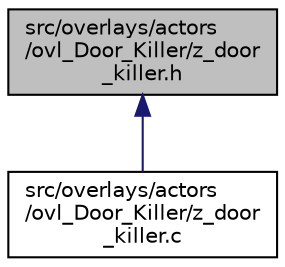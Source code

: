 digraph "src/overlays/actors/ovl_Door_Killer/z_door_killer.h"
{
 // LATEX_PDF_SIZE
  edge [fontname="Helvetica",fontsize="10",labelfontname="Helvetica",labelfontsize="10"];
  node [fontname="Helvetica",fontsize="10",shape=record];
  Node1 [label="src/overlays/actors\l/ovl_Door_Killer/z_door\l_killer.h",height=0.2,width=0.4,color="black", fillcolor="grey75", style="filled", fontcolor="black",tooltip=" "];
  Node1 -> Node2 [dir="back",color="midnightblue",fontsize="10",style="solid",fontname="Helvetica"];
  Node2 [label="src/overlays/actors\l/ovl_Door_Killer/z_door\l_killer.c",height=0.2,width=0.4,color="black", fillcolor="white", style="filled",URL="$d1/d92/z__door__killer_8c.html",tooltip=" "];
}
